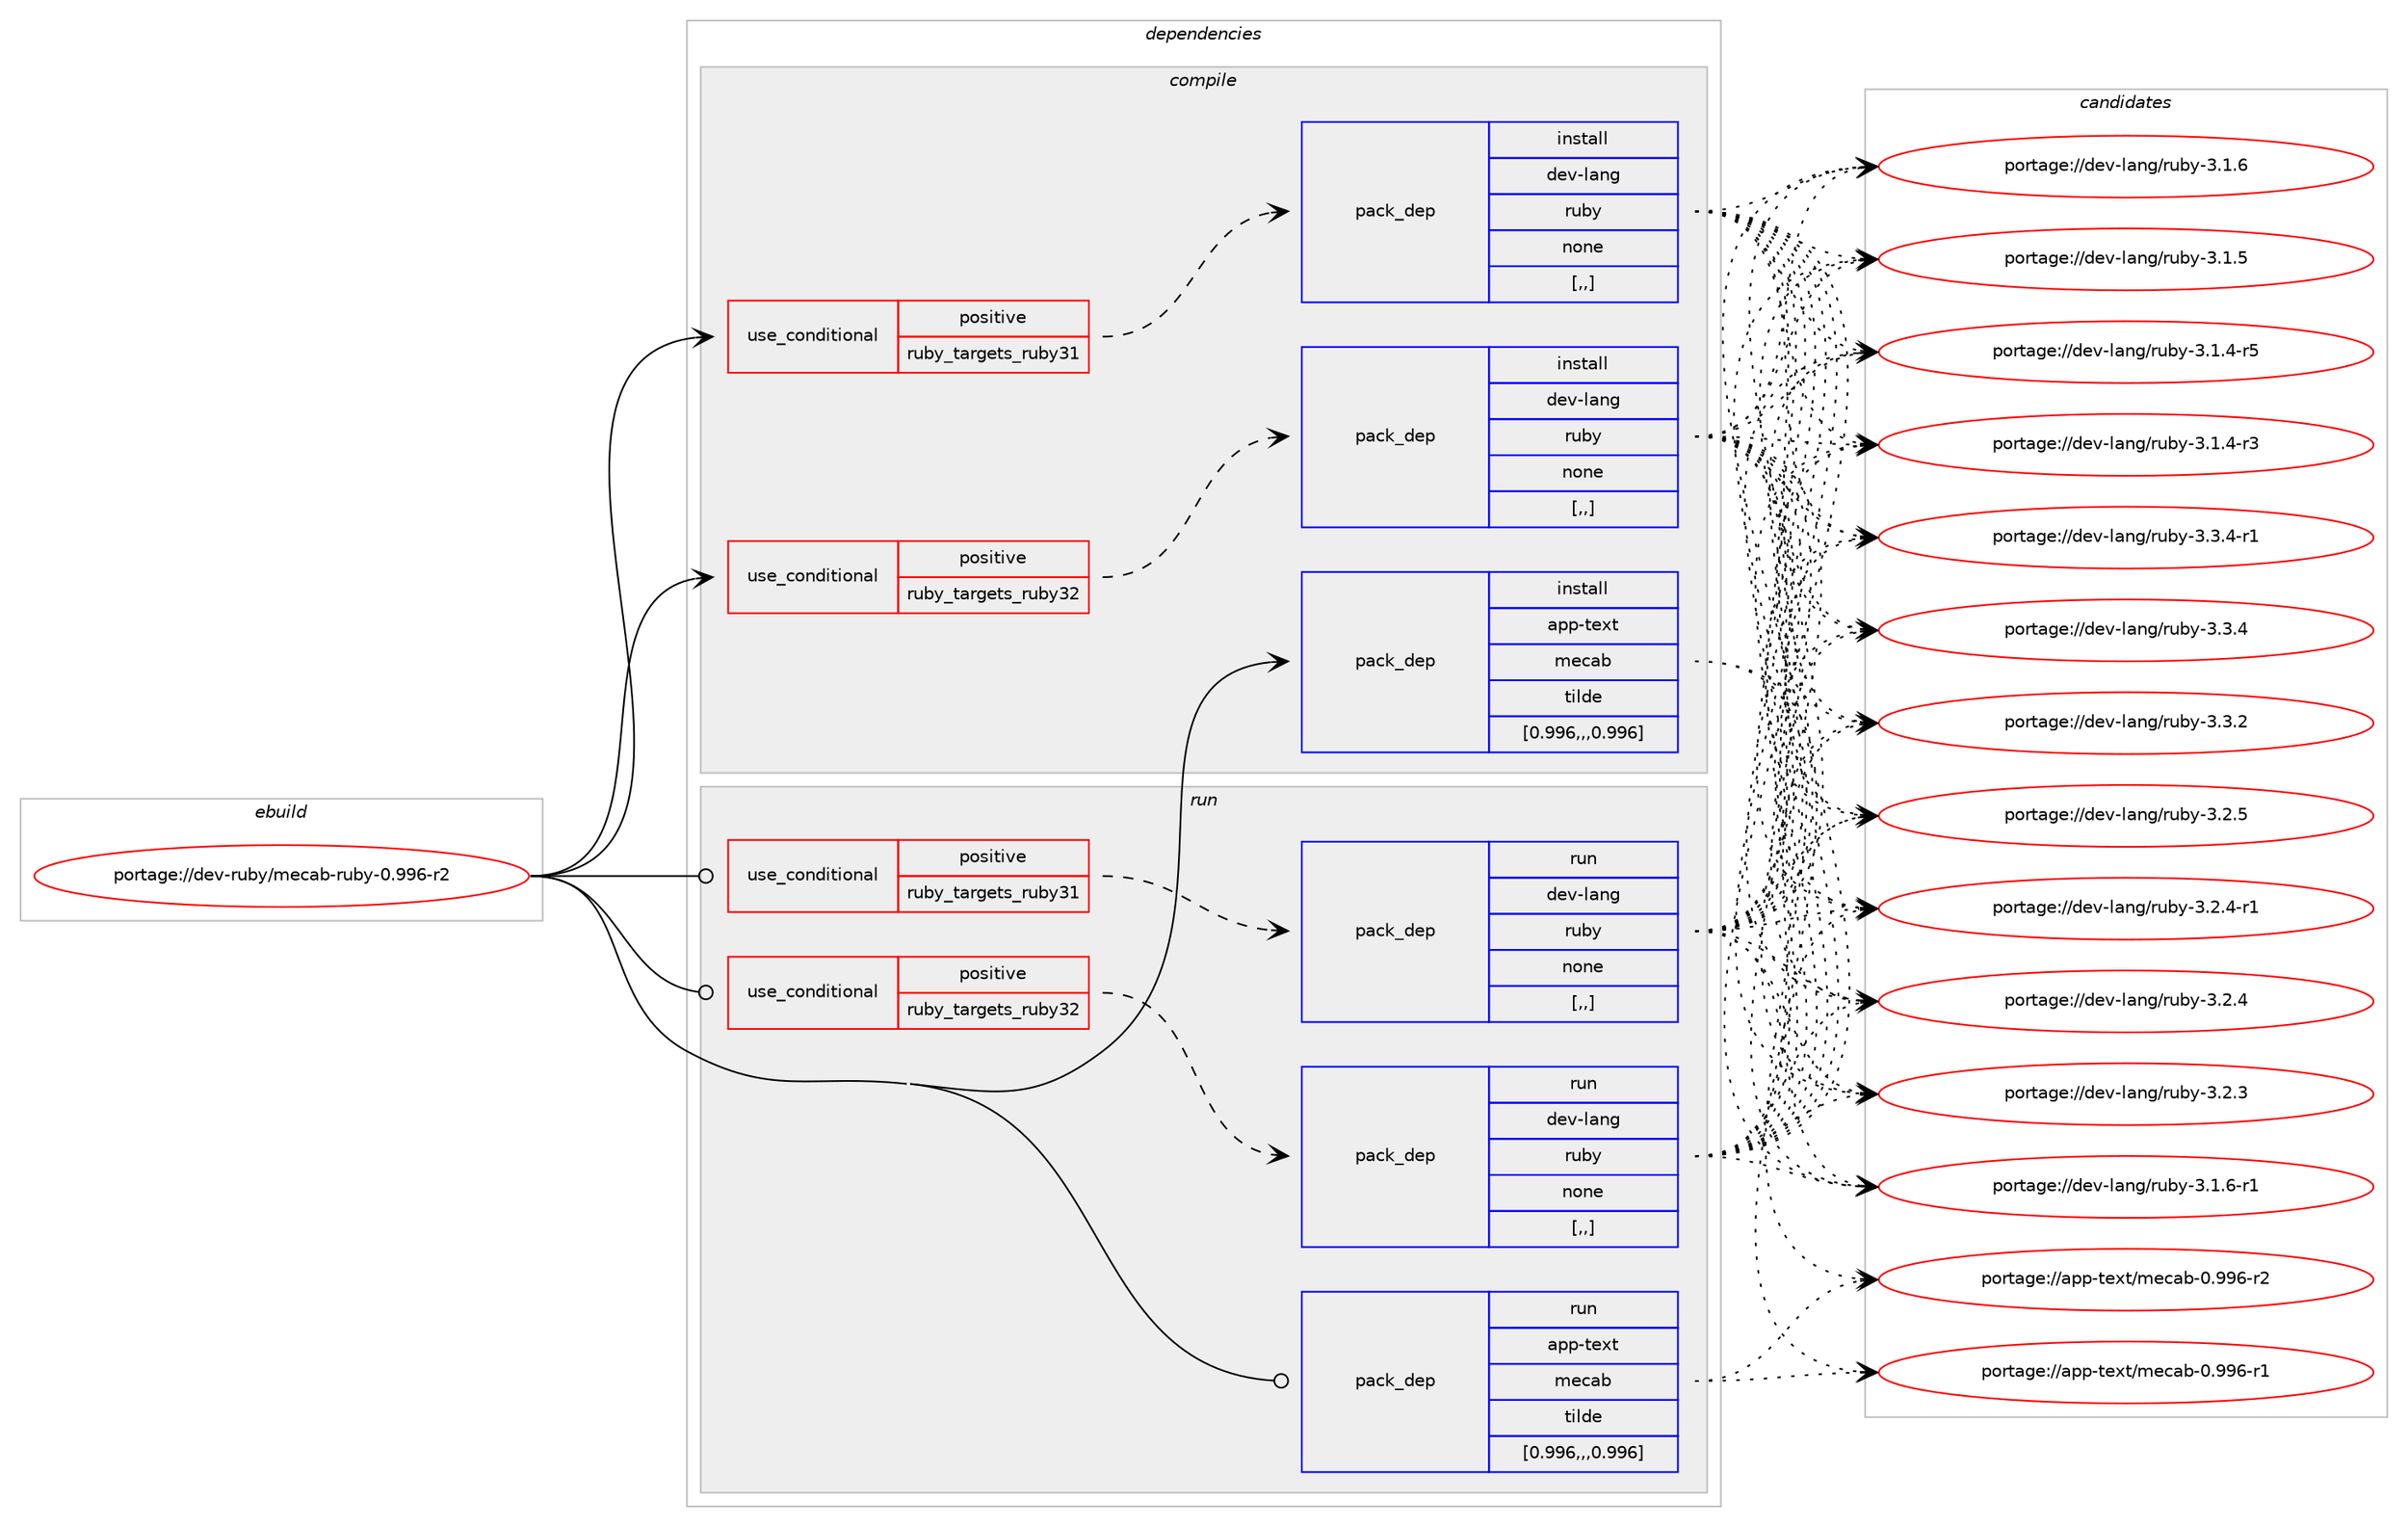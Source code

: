 digraph prolog {

# *************
# Graph options
# *************

newrank=true;
concentrate=true;
compound=true;
graph [rankdir=LR,fontname=Helvetica,fontsize=10,ranksep=1.5];#, ranksep=2.5, nodesep=0.2];
edge  [arrowhead=vee];
node  [fontname=Helvetica,fontsize=10];

# **********
# The ebuild
# **********

subgraph cluster_leftcol {
color=gray;
label=<<i>ebuild</i>>;
id [label="portage://dev-ruby/mecab-ruby-0.996-r2", color=red, width=4, href="../dev-ruby/mecab-ruby-0.996-r2.svg"];
}

# ****************
# The dependencies
# ****************

subgraph cluster_midcol {
color=gray;
label=<<i>dependencies</i>>;
subgraph cluster_compile {
fillcolor="#eeeeee";
style=filled;
label=<<i>compile</i>>;
subgraph cond50374 {
dependency189436 [label=<<TABLE BORDER="0" CELLBORDER="1" CELLSPACING="0" CELLPADDING="4"><TR><TD ROWSPAN="3" CELLPADDING="10">use_conditional</TD></TR><TR><TD>positive</TD></TR><TR><TD>ruby_targets_ruby31</TD></TR></TABLE>>, shape=none, color=red];
subgraph pack137724 {
dependency189437 [label=<<TABLE BORDER="0" CELLBORDER="1" CELLSPACING="0" CELLPADDING="4" WIDTH="220"><TR><TD ROWSPAN="6" CELLPADDING="30">pack_dep</TD></TR><TR><TD WIDTH="110">install</TD></TR><TR><TD>dev-lang</TD></TR><TR><TD>ruby</TD></TR><TR><TD>none</TD></TR><TR><TD>[,,]</TD></TR></TABLE>>, shape=none, color=blue];
}
dependency189436:e -> dependency189437:w [weight=20,style="dashed",arrowhead="vee"];
}
id:e -> dependency189436:w [weight=20,style="solid",arrowhead="vee"];
subgraph cond50375 {
dependency189438 [label=<<TABLE BORDER="0" CELLBORDER="1" CELLSPACING="0" CELLPADDING="4"><TR><TD ROWSPAN="3" CELLPADDING="10">use_conditional</TD></TR><TR><TD>positive</TD></TR><TR><TD>ruby_targets_ruby32</TD></TR></TABLE>>, shape=none, color=red];
subgraph pack137725 {
dependency189439 [label=<<TABLE BORDER="0" CELLBORDER="1" CELLSPACING="0" CELLPADDING="4" WIDTH="220"><TR><TD ROWSPAN="6" CELLPADDING="30">pack_dep</TD></TR><TR><TD WIDTH="110">install</TD></TR><TR><TD>dev-lang</TD></TR><TR><TD>ruby</TD></TR><TR><TD>none</TD></TR><TR><TD>[,,]</TD></TR></TABLE>>, shape=none, color=blue];
}
dependency189438:e -> dependency189439:w [weight=20,style="dashed",arrowhead="vee"];
}
id:e -> dependency189438:w [weight=20,style="solid",arrowhead="vee"];
subgraph pack137726 {
dependency189440 [label=<<TABLE BORDER="0" CELLBORDER="1" CELLSPACING="0" CELLPADDING="4" WIDTH="220"><TR><TD ROWSPAN="6" CELLPADDING="30">pack_dep</TD></TR><TR><TD WIDTH="110">install</TD></TR><TR><TD>app-text</TD></TR><TR><TD>mecab</TD></TR><TR><TD>tilde</TD></TR><TR><TD>[0.996,,,0.996]</TD></TR></TABLE>>, shape=none, color=blue];
}
id:e -> dependency189440:w [weight=20,style="solid",arrowhead="vee"];
}
subgraph cluster_compileandrun {
fillcolor="#eeeeee";
style=filled;
label=<<i>compile and run</i>>;
}
subgraph cluster_run {
fillcolor="#eeeeee";
style=filled;
label=<<i>run</i>>;
subgraph cond50376 {
dependency189441 [label=<<TABLE BORDER="0" CELLBORDER="1" CELLSPACING="0" CELLPADDING="4"><TR><TD ROWSPAN="3" CELLPADDING="10">use_conditional</TD></TR><TR><TD>positive</TD></TR><TR><TD>ruby_targets_ruby31</TD></TR></TABLE>>, shape=none, color=red];
subgraph pack137727 {
dependency189442 [label=<<TABLE BORDER="0" CELLBORDER="1" CELLSPACING="0" CELLPADDING="4" WIDTH="220"><TR><TD ROWSPAN="6" CELLPADDING="30">pack_dep</TD></TR><TR><TD WIDTH="110">run</TD></TR><TR><TD>dev-lang</TD></TR><TR><TD>ruby</TD></TR><TR><TD>none</TD></TR><TR><TD>[,,]</TD></TR></TABLE>>, shape=none, color=blue];
}
dependency189441:e -> dependency189442:w [weight=20,style="dashed",arrowhead="vee"];
}
id:e -> dependency189441:w [weight=20,style="solid",arrowhead="odot"];
subgraph cond50377 {
dependency189443 [label=<<TABLE BORDER="0" CELLBORDER="1" CELLSPACING="0" CELLPADDING="4"><TR><TD ROWSPAN="3" CELLPADDING="10">use_conditional</TD></TR><TR><TD>positive</TD></TR><TR><TD>ruby_targets_ruby32</TD></TR></TABLE>>, shape=none, color=red];
subgraph pack137728 {
dependency189444 [label=<<TABLE BORDER="0" CELLBORDER="1" CELLSPACING="0" CELLPADDING="4" WIDTH="220"><TR><TD ROWSPAN="6" CELLPADDING="30">pack_dep</TD></TR><TR><TD WIDTH="110">run</TD></TR><TR><TD>dev-lang</TD></TR><TR><TD>ruby</TD></TR><TR><TD>none</TD></TR><TR><TD>[,,]</TD></TR></TABLE>>, shape=none, color=blue];
}
dependency189443:e -> dependency189444:w [weight=20,style="dashed",arrowhead="vee"];
}
id:e -> dependency189443:w [weight=20,style="solid",arrowhead="odot"];
subgraph pack137729 {
dependency189445 [label=<<TABLE BORDER="0" CELLBORDER="1" CELLSPACING="0" CELLPADDING="4" WIDTH="220"><TR><TD ROWSPAN="6" CELLPADDING="30">pack_dep</TD></TR><TR><TD WIDTH="110">run</TD></TR><TR><TD>app-text</TD></TR><TR><TD>mecab</TD></TR><TR><TD>tilde</TD></TR><TR><TD>[0.996,,,0.996]</TD></TR></TABLE>>, shape=none, color=blue];
}
id:e -> dependency189445:w [weight=20,style="solid",arrowhead="odot"];
}
}

# **************
# The candidates
# **************

subgraph cluster_choices {
rank=same;
color=gray;
label=<<i>candidates</i>>;

subgraph choice137724 {
color=black;
nodesep=1;
choice100101118451089711010347114117981214551465146524511449 [label="portage://dev-lang/ruby-3.3.4-r1", color=red, width=4,href="../dev-lang/ruby-3.3.4-r1.svg"];
choice10010111845108971101034711411798121455146514652 [label="portage://dev-lang/ruby-3.3.4", color=red, width=4,href="../dev-lang/ruby-3.3.4.svg"];
choice10010111845108971101034711411798121455146514650 [label="portage://dev-lang/ruby-3.3.2", color=red, width=4,href="../dev-lang/ruby-3.3.2.svg"];
choice10010111845108971101034711411798121455146504653 [label="portage://dev-lang/ruby-3.2.5", color=red, width=4,href="../dev-lang/ruby-3.2.5.svg"];
choice100101118451089711010347114117981214551465046524511449 [label="portage://dev-lang/ruby-3.2.4-r1", color=red, width=4,href="../dev-lang/ruby-3.2.4-r1.svg"];
choice10010111845108971101034711411798121455146504652 [label="portage://dev-lang/ruby-3.2.4", color=red, width=4,href="../dev-lang/ruby-3.2.4.svg"];
choice10010111845108971101034711411798121455146504651 [label="portage://dev-lang/ruby-3.2.3", color=red, width=4,href="../dev-lang/ruby-3.2.3.svg"];
choice100101118451089711010347114117981214551464946544511449 [label="portage://dev-lang/ruby-3.1.6-r1", color=red, width=4,href="../dev-lang/ruby-3.1.6-r1.svg"];
choice10010111845108971101034711411798121455146494654 [label="portage://dev-lang/ruby-3.1.6", color=red, width=4,href="../dev-lang/ruby-3.1.6.svg"];
choice10010111845108971101034711411798121455146494653 [label="portage://dev-lang/ruby-3.1.5", color=red, width=4,href="../dev-lang/ruby-3.1.5.svg"];
choice100101118451089711010347114117981214551464946524511453 [label="portage://dev-lang/ruby-3.1.4-r5", color=red, width=4,href="../dev-lang/ruby-3.1.4-r5.svg"];
choice100101118451089711010347114117981214551464946524511451 [label="portage://dev-lang/ruby-3.1.4-r3", color=red, width=4,href="../dev-lang/ruby-3.1.4-r3.svg"];
dependency189437:e -> choice100101118451089711010347114117981214551465146524511449:w [style=dotted,weight="100"];
dependency189437:e -> choice10010111845108971101034711411798121455146514652:w [style=dotted,weight="100"];
dependency189437:e -> choice10010111845108971101034711411798121455146514650:w [style=dotted,weight="100"];
dependency189437:e -> choice10010111845108971101034711411798121455146504653:w [style=dotted,weight="100"];
dependency189437:e -> choice100101118451089711010347114117981214551465046524511449:w [style=dotted,weight="100"];
dependency189437:e -> choice10010111845108971101034711411798121455146504652:w [style=dotted,weight="100"];
dependency189437:e -> choice10010111845108971101034711411798121455146504651:w [style=dotted,weight="100"];
dependency189437:e -> choice100101118451089711010347114117981214551464946544511449:w [style=dotted,weight="100"];
dependency189437:e -> choice10010111845108971101034711411798121455146494654:w [style=dotted,weight="100"];
dependency189437:e -> choice10010111845108971101034711411798121455146494653:w [style=dotted,weight="100"];
dependency189437:e -> choice100101118451089711010347114117981214551464946524511453:w [style=dotted,weight="100"];
dependency189437:e -> choice100101118451089711010347114117981214551464946524511451:w [style=dotted,weight="100"];
}
subgraph choice137725 {
color=black;
nodesep=1;
choice100101118451089711010347114117981214551465146524511449 [label="portage://dev-lang/ruby-3.3.4-r1", color=red, width=4,href="../dev-lang/ruby-3.3.4-r1.svg"];
choice10010111845108971101034711411798121455146514652 [label="portage://dev-lang/ruby-3.3.4", color=red, width=4,href="../dev-lang/ruby-3.3.4.svg"];
choice10010111845108971101034711411798121455146514650 [label="portage://dev-lang/ruby-3.3.2", color=red, width=4,href="../dev-lang/ruby-3.3.2.svg"];
choice10010111845108971101034711411798121455146504653 [label="portage://dev-lang/ruby-3.2.5", color=red, width=4,href="../dev-lang/ruby-3.2.5.svg"];
choice100101118451089711010347114117981214551465046524511449 [label="portage://dev-lang/ruby-3.2.4-r1", color=red, width=4,href="../dev-lang/ruby-3.2.4-r1.svg"];
choice10010111845108971101034711411798121455146504652 [label="portage://dev-lang/ruby-3.2.4", color=red, width=4,href="../dev-lang/ruby-3.2.4.svg"];
choice10010111845108971101034711411798121455146504651 [label="portage://dev-lang/ruby-3.2.3", color=red, width=4,href="../dev-lang/ruby-3.2.3.svg"];
choice100101118451089711010347114117981214551464946544511449 [label="portage://dev-lang/ruby-3.1.6-r1", color=red, width=4,href="../dev-lang/ruby-3.1.6-r1.svg"];
choice10010111845108971101034711411798121455146494654 [label="portage://dev-lang/ruby-3.1.6", color=red, width=4,href="../dev-lang/ruby-3.1.6.svg"];
choice10010111845108971101034711411798121455146494653 [label="portage://dev-lang/ruby-3.1.5", color=red, width=4,href="../dev-lang/ruby-3.1.5.svg"];
choice100101118451089711010347114117981214551464946524511453 [label="portage://dev-lang/ruby-3.1.4-r5", color=red, width=4,href="../dev-lang/ruby-3.1.4-r5.svg"];
choice100101118451089711010347114117981214551464946524511451 [label="portage://dev-lang/ruby-3.1.4-r3", color=red, width=4,href="../dev-lang/ruby-3.1.4-r3.svg"];
dependency189439:e -> choice100101118451089711010347114117981214551465146524511449:w [style=dotted,weight="100"];
dependency189439:e -> choice10010111845108971101034711411798121455146514652:w [style=dotted,weight="100"];
dependency189439:e -> choice10010111845108971101034711411798121455146514650:w [style=dotted,weight="100"];
dependency189439:e -> choice10010111845108971101034711411798121455146504653:w [style=dotted,weight="100"];
dependency189439:e -> choice100101118451089711010347114117981214551465046524511449:w [style=dotted,weight="100"];
dependency189439:e -> choice10010111845108971101034711411798121455146504652:w [style=dotted,weight="100"];
dependency189439:e -> choice10010111845108971101034711411798121455146504651:w [style=dotted,weight="100"];
dependency189439:e -> choice100101118451089711010347114117981214551464946544511449:w [style=dotted,weight="100"];
dependency189439:e -> choice10010111845108971101034711411798121455146494654:w [style=dotted,weight="100"];
dependency189439:e -> choice10010111845108971101034711411798121455146494653:w [style=dotted,weight="100"];
dependency189439:e -> choice100101118451089711010347114117981214551464946524511453:w [style=dotted,weight="100"];
dependency189439:e -> choice100101118451089711010347114117981214551464946524511451:w [style=dotted,weight="100"];
}
subgraph choice137726 {
color=black;
nodesep=1;
choice9711211245116101120116471091019997984548465757544511450 [label="portage://app-text/mecab-0.996-r2", color=red, width=4,href="../app-text/mecab-0.996-r2.svg"];
choice9711211245116101120116471091019997984548465757544511449 [label="portage://app-text/mecab-0.996-r1", color=red, width=4,href="../app-text/mecab-0.996-r1.svg"];
dependency189440:e -> choice9711211245116101120116471091019997984548465757544511450:w [style=dotted,weight="100"];
dependency189440:e -> choice9711211245116101120116471091019997984548465757544511449:w [style=dotted,weight="100"];
}
subgraph choice137727 {
color=black;
nodesep=1;
choice100101118451089711010347114117981214551465146524511449 [label="portage://dev-lang/ruby-3.3.4-r1", color=red, width=4,href="../dev-lang/ruby-3.3.4-r1.svg"];
choice10010111845108971101034711411798121455146514652 [label="portage://dev-lang/ruby-3.3.4", color=red, width=4,href="../dev-lang/ruby-3.3.4.svg"];
choice10010111845108971101034711411798121455146514650 [label="portage://dev-lang/ruby-3.3.2", color=red, width=4,href="../dev-lang/ruby-3.3.2.svg"];
choice10010111845108971101034711411798121455146504653 [label="portage://dev-lang/ruby-3.2.5", color=red, width=4,href="../dev-lang/ruby-3.2.5.svg"];
choice100101118451089711010347114117981214551465046524511449 [label="portage://dev-lang/ruby-3.2.4-r1", color=red, width=4,href="../dev-lang/ruby-3.2.4-r1.svg"];
choice10010111845108971101034711411798121455146504652 [label="portage://dev-lang/ruby-3.2.4", color=red, width=4,href="../dev-lang/ruby-3.2.4.svg"];
choice10010111845108971101034711411798121455146504651 [label="portage://dev-lang/ruby-3.2.3", color=red, width=4,href="../dev-lang/ruby-3.2.3.svg"];
choice100101118451089711010347114117981214551464946544511449 [label="portage://dev-lang/ruby-3.1.6-r1", color=red, width=4,href="../dev-lang/ruby-3.1.6-r1.svg"];
choice10010111845108971101034711411798121455146494654 [label="portage://dev-lang/ruby-3.1.6", color=red, width=4,href="../dev-lang/ruby-3.1.6.svg"];
choice10010111845108971101034711411798121455146494653 [label="portage://dev-lang/ruby-3.1.5", color=red, width=4,href="../dev-lang/ruby-3.1.5.svg"];
choice100101118451089711010347114117981214551464946524511453 [label="portage://dev-lang/ruby-3.1.4-r5", color=red, width=4,href="../dev-lang/ruby-3.1.4-r5.svg"];
choice100101118451089711010347114117981214551464946524511451 [label="portage://dev-lang/ruby-3.1.4-r3", color=red, width=4,href="../dev-lang/ruby-3.1.4-r3.svg"];
dependency189442:e -> choice100101118451089711010347114117981214551465146524511449:w [style=dotted,weight="100"];
dependency189442:e -> choice10010111845108971101034711411798121455146514652:w [style=dotted,weight="100"];
dependency189442:e -> choice10010111845108971101034711411798121455146514650:w [style=dotted,weight="100"];
dependency189442:e -> choice10010111845108971101034711411798121455146504653:w [style=dotted,weight="100"];
dependency189442:e -> choice100101118451089711010347114117981214551465046524511449:w [style=dotted,weight="100"];
dependency189442:e -> choice10010111845108971101034711411798121455146504652:w [style=dotted,weight="100"];
dependency189442:e -> choice10010111845108971101034711411798121455146504651:w [style=dotted,weight="100"];
dependency189442:e -> choice100101118451089711010347114117981214551464946544511449:w [style=dotted,weight="100"];
dependency189442:e -> choice10010111845108971101034711411798121455146494654:w [style=dotted,weight="100"];
dependency189442:e -> choice10010111845108971101034711411798121455146494653:w [style=dotted,weight="100"];
dependency189442:e -> choice100101118451089711010347114117981214551464946524511453:w [style=dotted,weight="100"];
dependency189442:e -> choice100101118451089711010347114117981214551464946524511451:w [style=dotted,weight="100"];
}
subgraph choice137728 {
color=black;
nodesep=1;
choice100101118451089711010347114117981214551465146524511449 [label="portage://dev-lang/ruby-3.3.4-r1", color=red, width=4,href="../dev-lang/ruby-3.3.4-r1.svg"];
choice10010111845108971101034711411798121455146514652 [label="portage://dev-lang/ruby-3.3.4", color=red, width=4,href="../dev-lang/ruby-3.3.4.svg"];
choice10010111845108971101034711411798121455146514650 [label="portage://dev-lang/ruby-3.3.2", color=red, width=4,href="../dev-lang/ruby-3.3.2.svg"];
choice10010111845108971101034711411798121455146504653 [label="portage://dev-lang/ruby-3.2.5", color=red, width=4,href="../dev-lang/ruby-3.2.5.svg"];
choice100101118451089711010347114117981214551465046524511449 [label="portage://dev-lang/ruby-3.2.4-r1", color=red, width=4,href="../dev-lang/ruby-3.2.4-r1.svg"];
choice10010111845108971101034711411798121455146504652 [label="portage://dev-lang/ruby-3.2.4", color=red, width=4,href="../dev-lang/ruby-3.2.4.svg"];
choice10010111845108971101034711411798121455146504651 [label="portage://dev-lang/ruby-3.2.3", color=red, width=4,href="../dev-lang/ruby-3.2.3.svg"];
choice100101118451089711010347114117981214551464946544511449 [label="portage://dev-lang/ruby-3.1.6-r1", color=red, width=4,href="../dev-lang/ruby-3.1.6-r1.svg"];
choice10010111845108971101034711411798121455146494654 [label="portage://dev-lang/ruby-3.1.6", color=red, width=4,href="../dev-lang/ruby-3.1.6.svg"];
choice10010111845108971101034711411798121455146494653 [label="portage://dev-lang/ruby-3.1.5", color=red, width=4,href="../dev-lang/ruby-3.1.5.svg"];
choice100101118451089711010347114117981214551464946524511453 [label="portage://dev-lang/ruby-3.1.4-r5", color=red, width=4,href="../dev-lang/ruby-3.1.4-r5.svg"];
choice100101118451089711010347114117981214551464946524511451 [label="portage://dev-lang/ruby-3.1.4-r3", color=red, width=4,href="../dev-lang/ruby-3.1.4-r3.svg"];
dependency189444:e -> choice100101118451089711010347114117981214551465146524511449:w [style=dotted,weight="100"];
dependency189444:e -> choice10010111845108971101034711411798121455146514652:w [style=dotted,weight="100"];
dependency189444:e -> choice10010111845108971101034711411798121455146514650:w [style=dotted,weight="100"];
dependency189444:e -> choice10010111845108971101034711411798121455146504653:w [style=dotted,weight="100"];
dependency189444:e -> choice100101118451089711010347114117981214551465046524511449:w [style=dotted,weight="100"];
dependency189444:e -> choice10010111845108971101034711411798121455146504652:w [style=dotted,weight="100"];
dependency189444:e -> choice10010111845108971101034711411798121455146504651:w [style=dotted,weight="100"];
dependency189444:e -> choice100101118451089711010347114117981214551464946544511449:w [style=dotted,weight="100"];
dependency189444:e -> choice10010111845108971101034711411798121455146494654:w [style=dotted,weight="100"];
dependency189444:e -> choice10010111845108971101034711411798121455146494653:w [style=dotted,weight="100"];
dependency189444:e -> choice100101118451089711010347114117981214551464946524511453:w [style=dotted,weight="100"];
dependency189444:e -> choice100101118451089711010347114117981214551464946524511451:w [style=dotted,weight="100"];
}
subgraph choice137729 {
color=black;
nodesep=1;
choice9711211245116101120116471091019997984548465757544511450 [label="portage://app-text/mecab-0.996-r2", color=red, width=4,href="../app-text/mecab-0.996-r2.svg"];
choice9711211245116101120116471091019997984548465757544511449 [label="portage://app-text/mecab-0.996-r1", color=red, width=4,href="../app-text/mecab-0.996-r1.svg"];
dependency189445:e -> choice9711211245116101120116471091019997984548465757544511450:w [style=dotted,weight="100"];
dependency189445:e -> choice9711211245116101120116471091019997984548465757544511449:w [style=dotted,weight="100"];
}
}

}
